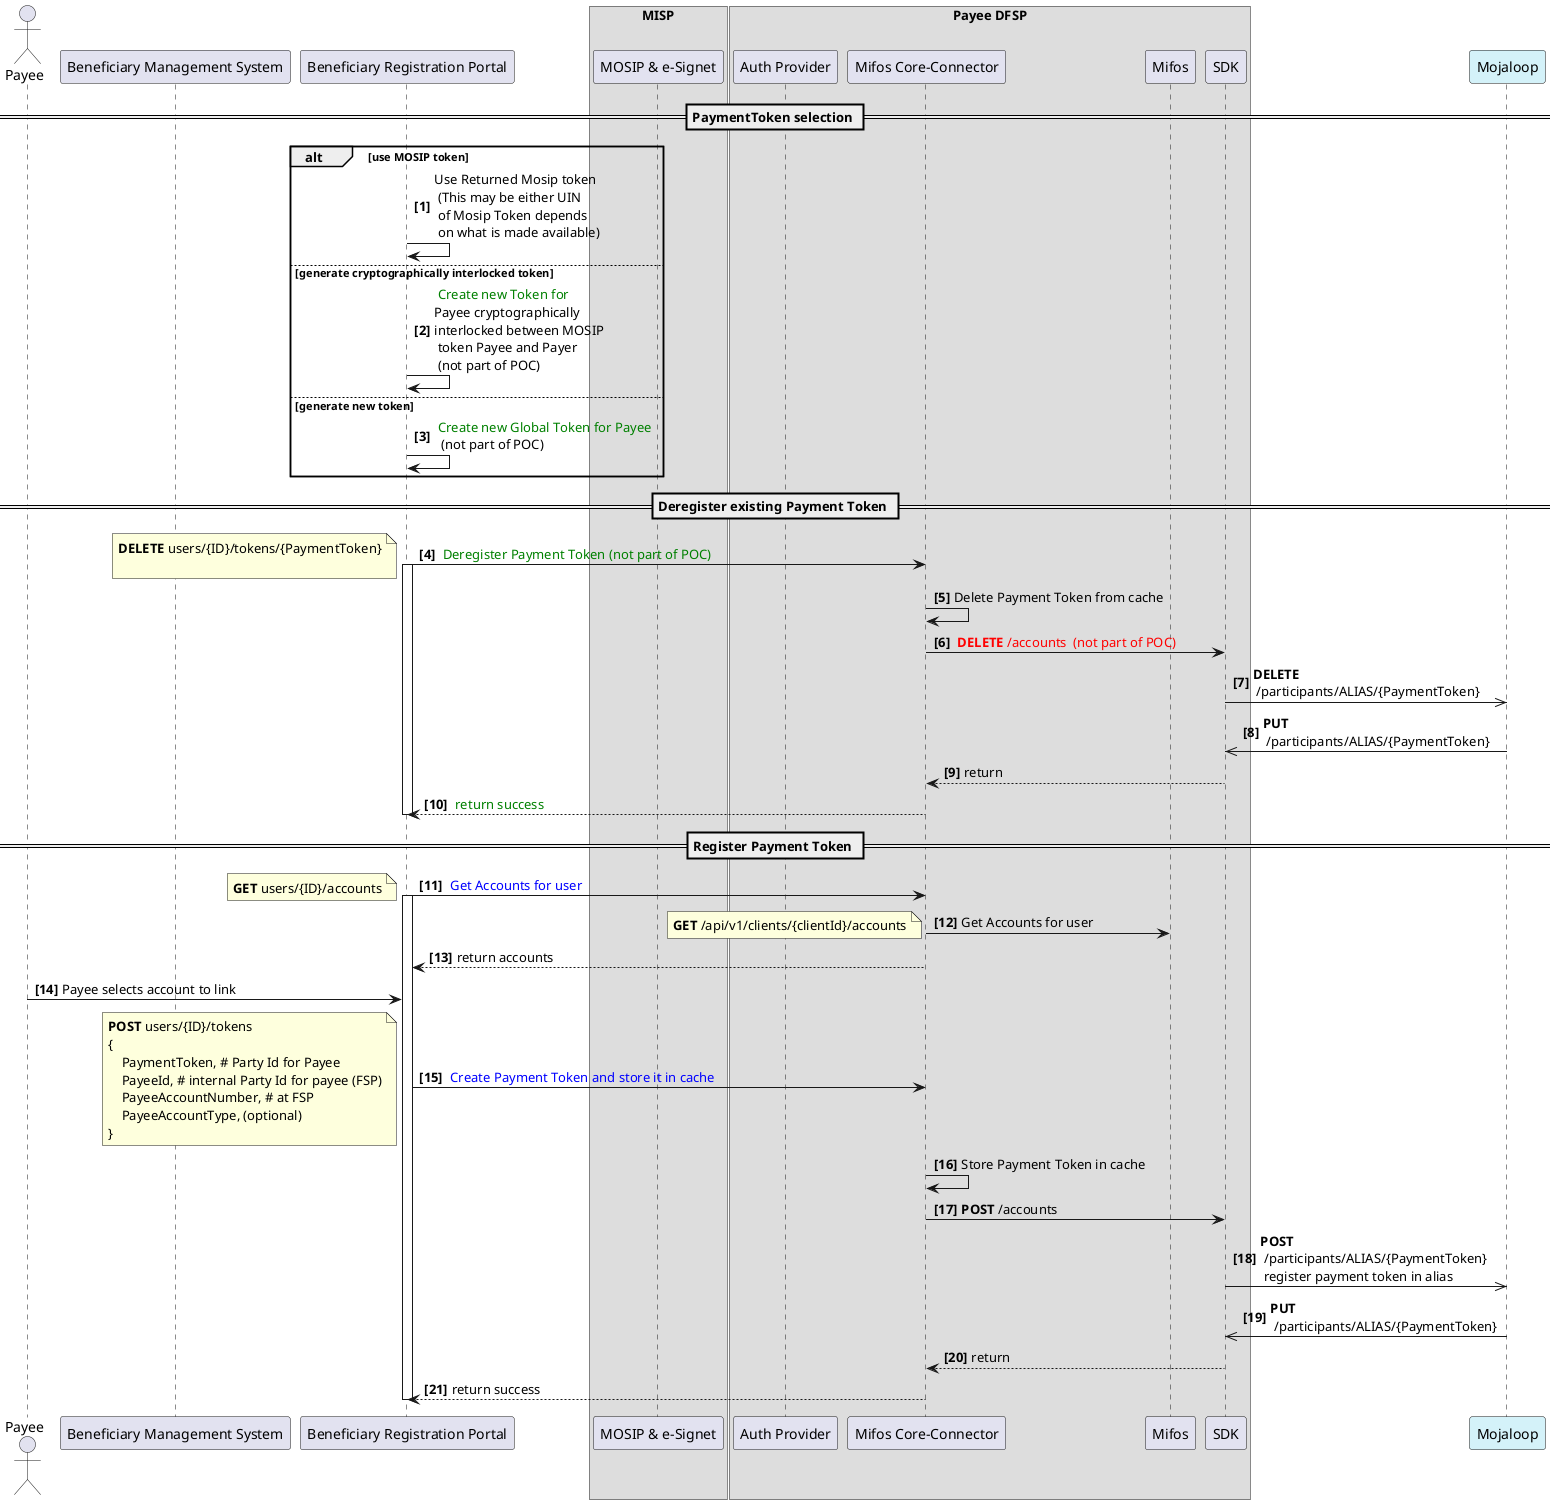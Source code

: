 @startuml
autonumber 1 "<b>[0]"

actor "Payee" as Payee

participant "Beneficiary Management System" as BMS
participant "Beneficiary Registration Portal" as BRP

box MISP
participant "MOSIP & e-Signet" as eSignet
end box
box "Payee DFSP"
participant "Auth Provider" as OAuth
participant "Mifos Core-Connector" as CC
participant "Mifos" as Mifos
participant "SDK" as SDK
end box
participant "Mojaloop" as Mojaloop  #d4f2f9

== PaymentToken selection ==

alt use MOSIP token
BRP->BRP: Use Returned Mosip token \n (This may be either UIN \n of Mosip Token depends \n on what is made available)
else generate cryptographically interlocked token
BRP->BRP: <color:Green> Create new Token for \nPayee cryptographically \ninterlocked between MOSIP\n token Payee and Payer \n (not part of POC)
else generate new token
BRP->BRP: <color:Green> Create new Global Token for Payee\n  (not part of POC)
end


== Deregister existing Payment Token ==
BRP->CC: <color:Green> Deregister Payment Token (not part of POC)
note left
**DELETE** users/{ID}/tokens/{PaymentToken}

end note
activate BRP

CC->CC: Delete Payment Token from cache
CC->SDK: <color:Red> **DELETE** /accounts  (not part of POC)
SDK->>Mojaloop: **DELETE** \n /participants/ALIAS/{PaymentToken}
Mojaloop->>SDK: **PUT** \n /participants/ALIAS/{PaymentToken}
SDK-->CC: return

CC-->BRP: <color:Green> return success
deactivate BRP


== Register Payment Token ==
BRP->CC: <color:Blue> Get Accounts for user
note left
**GET** users/{ID}/accounts
end note

activate BRP
CC->Mifos: Get Accounts for user
note left
**GET** /api/v1/clients/{clientId}/accounts
end note
CC-->BRP: return accounts


Payee->BRP: Payee selects account to link
BRP->CC: <color:Blue> Create Payment Token and store it in cache
note left
**POST** users/{ID}/tokens
{
    PaymentToken, # Party Id for Payee
    PayeeId, # internal Party Id for payee (FSP)
    PayeeAccountNumber, # at FSP
    PayeeAccountType, (optional)
}
end note

CC->CC: Store Payment Token in cache
CC->SDK: **POST** /accounts
SDK->>Mojaloop: **POST** \n /participants/ALIAS/{PaymentToken} \n register payment token in alias
Mojaloop->>SDK: **PUT** \n /participants/ALIAS/{PaymentToken}
SDK-->CC: return
CC-->BRP: return success
deactivate BRP



@enduml
